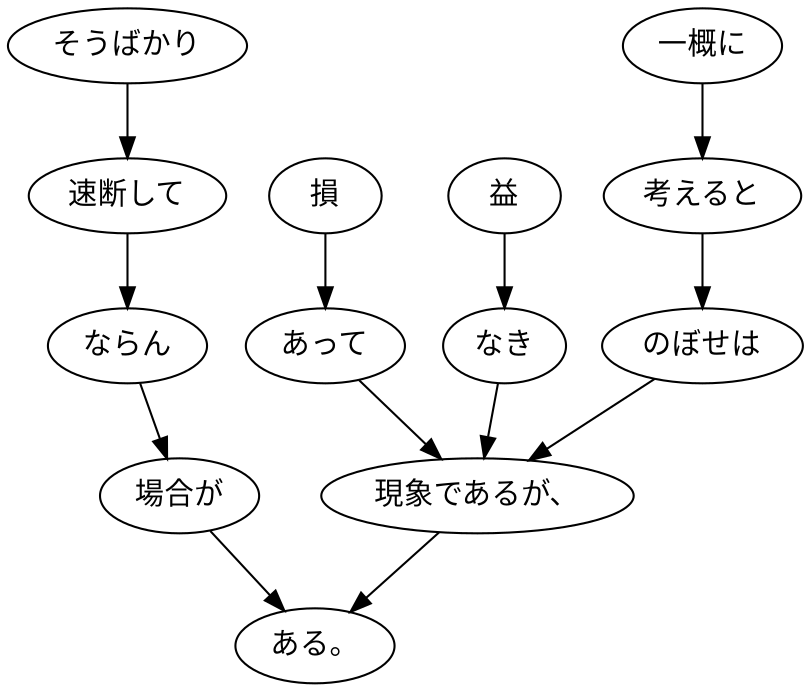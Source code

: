 digraph graph4876 {
	node0 [label="一概に"];
	node1 [label="考えると"];
	node2 [label="のぼせは"];
	node3 [label="損"];
	node4 [label="あって"];
	node5 [label="益"];
	node6 [label="なき"];
	node7 [label="現象であるが、"];
	node8 [label="そうばかり"];
	node9 [label="速断して"];
	node10 [label="ならん"];
	node11 [label="場合が"];
	node12 [label="ある。"];
	node0 -> node1;
	node1 -> node2;
	node2 -> node7;
	node3 -> node4;
	node4 -> node7;
	node5 -> node6;
	node6 -> node7;
	node7 -> node12;
	node8 -> node9;
	node9 -> node10;
	node10 -> node11;
	node11 -> node12;
}
